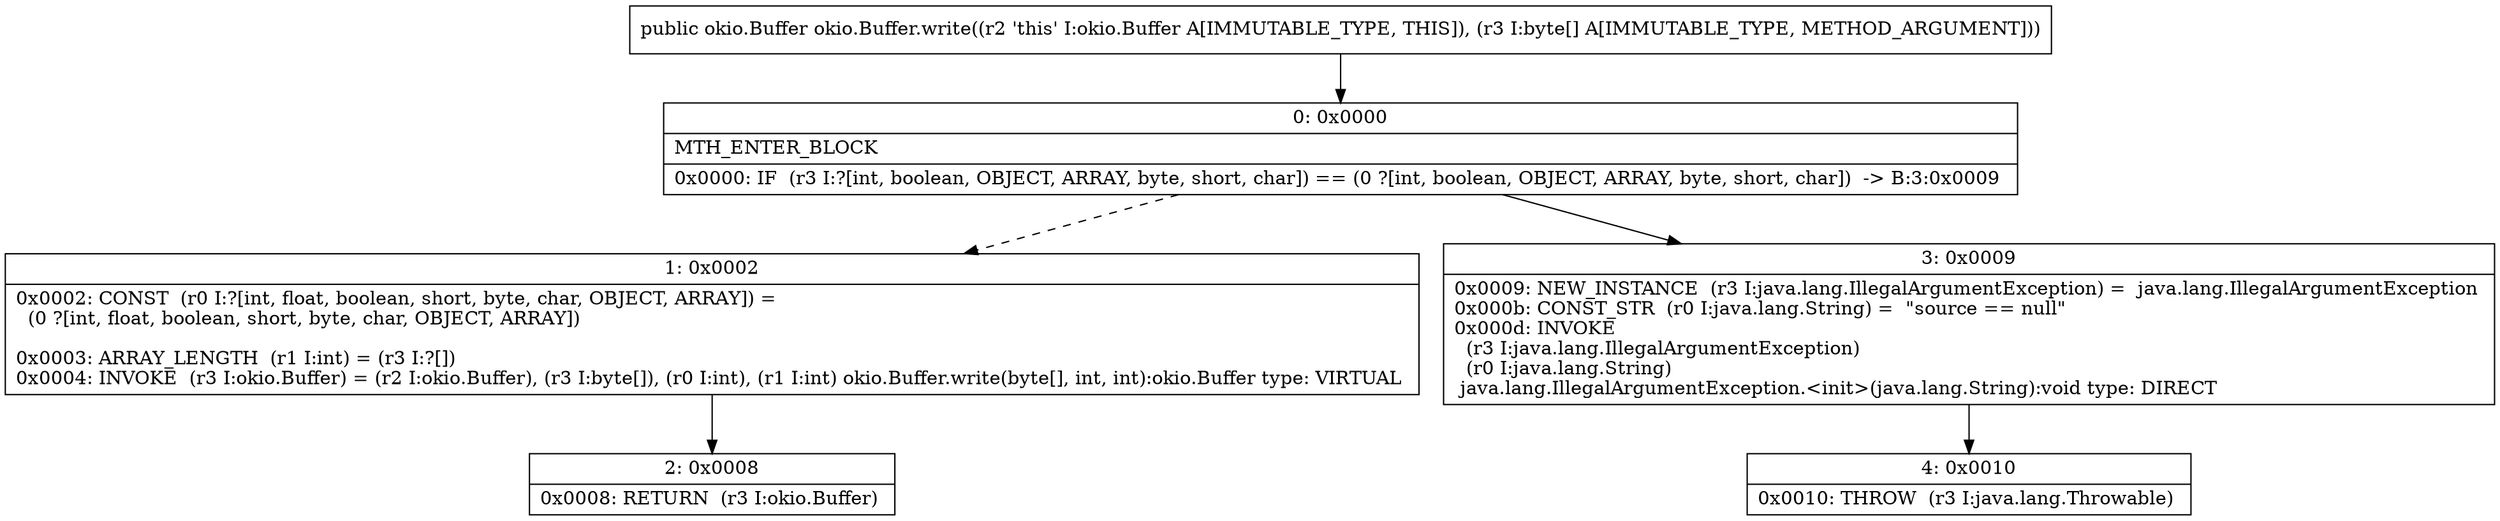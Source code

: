 digraph "CFG forokio.Buffer.write([B)Lokio\/Buffer;" {
Node_0 [shape=record,label="{0\:\ 0x0000|MTH_ENTER_BLOCK\l|0x0000: IF  (r3 I:?[int, boolean, OBJECT, ARRAY, byte, short, char]) == (0 ?[int, boolean, OBJECT, ARRAY, byte, short, char])  \-\> B:3:0x0009 \l}"];
Node_1 [shape=record,label="{1\:\ 0x0002|0x0002: CONST  (r0 I:?[int, float, boolean, short, byte, char, OBJECT, ARRAY]) = \l  (0 ?[int, float, boolean, short, byte, char, OBJECT, ARRAY])\l \l0x0003: ARRAY_LENGTH  (r1 I:int) = (r3 I:?[]) \l0x0004: INVOKE  (r3 I:okio.Buffer) = (r2 I:okio.Buffer), (r3 I:byte[]), (r0 I:int), (r1 I:int) okio.Buffer.write(byte[], int, int):okio.Buffer type: VIRTUAL \l}"];
Node_2 [shape=record,label="{2\:\ 0x0008|0x0008: RETURN  (r3 I:okio.Buffer) \l}"];
Node_3 [shape=record,label="{3\:\ 0x0009|0x0009: NEW_INSTANCE  (r3 I:java.lang.IllegalArgumentException) =  java.lang.IllegalArgumentException \l0x000b: CONST_STR  (r0 I:java.lang.String) =  \"source == null\" \l0x000d: INVOKE  \l  (r3 I:java.lang.IllegalArgumentException)\l  (r0 I:java.lang.String)\l java.lang.IllegalArgumentException.\<init\>(java.lang.String):void type: DIRECT \l}"];
Node_4 [shape=record,label="{4\:\ 0x0010|0x0010: THROW  (r3 I:java.lang.Throwable) \l}"];
MethodNode[shape=record,label="{public okio.Buffer okio.Buffer.write((r2 'this' I:okio.Buffer A[IMMUTABLE_TYPE, THIS]), (r3 I:byte[] A[IMMUTABLE_TYPE, METHOD_ARGUMENT])) }"];
MethodNode -> Node_0;
Node_0 -> Node_1[style=dashed];
Node_0 -> Node_3;
Node_1 -> Node_2;
Node_3 -> Node_4;
}

